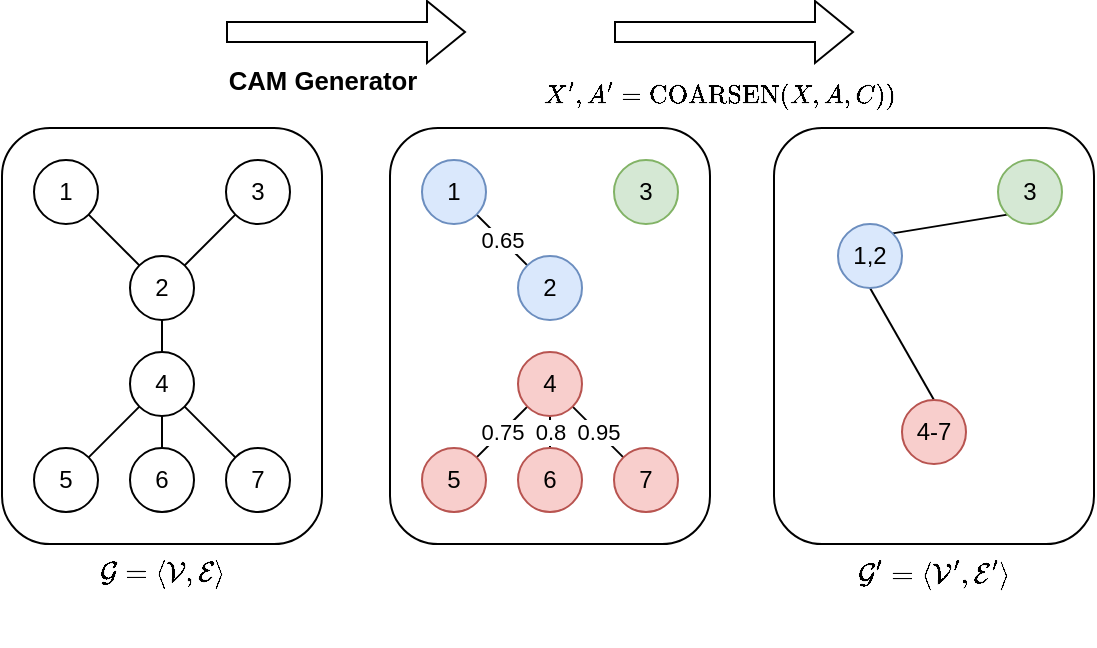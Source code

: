 <mxfile>
    <diagram name="Page-1" id="E90DCbVw8iHSE0YzWJ5c">
        <mxGraphModel dx="1352" dy="576" grid="1" gridSize="8" guides="1" tooltips="1" connect="1" arrows="1" fold="1" page="1" pageScale="1" pageWidth="827" pageHeight="1169" math="1" shadow="0">
            <root>
                <mxCell id="0"/>
                <mxCell id="1" parent="0"/>
                <mxCell id="NFxeUcVusJWuIpaQc8pF-1" value="" style="rounded=1;whiteSpace=wrap;html=1;" parent="1" vertex="1">
                    <mxGeometry x="223" y="112" width="160" height="208" as="geometry"/>
                </mxCell>
                <mxCell id="FWXDVtIiAIGIqecCg6dk-13" value="" style="rounded=0;orthogonalLoop=1;jettySize=auto;html=1;exitX=1;exitY=1;exitDx=0;exitDy=0;entryX=0;entryY=0;entryDx=0;entryDy=0;endArrow=none;endFill=0;" parent="1" source="FWXDVtIiAIGIqecCg6dk-2" target="FWXDVtIiAIGIqecCg6dk-6" edge="1">
                    <mxGeometry relative="1" as="geometry"/>
                </mxCell>
                <mxCell id="FWXDVtIiAIGIqecCg6dk-2" value="1" style="ellipse;whiteSpace=wrap;html=1;fillColor=none;" parent="1" vertex="1">
                    <mxGeometry x="239" y="128" width="32" height="32" as="geometry"/>
                </mxCell>
                <mxCell id="FWXDVtIiAIGIqecCg6dk-10" value="" style="rounded=0;orthogonalLoop=1;jettySize=auto;html=1;exitX=0;exitY=1;exitDx=0;exitDy=0;entryX=1;entryY=0;entryDx=0;entryDy=0;endArrow=none;endFill=0;" parent="1" source="FWXDVtIiAIGIqecCg6dk-3" target="FWXDVtIiAIGIqecCg6dk-7" edge="1">
                    <mxGeometry relative="1" as="geometry"/>
                </mxCell>
                <mxCell id="FWXDVtIiAIGIqecCg6dk-12" value="" style="rounded=0;orthogonalLoop=1;jettySize=auto;html=1;exitX=1;exitY=1;exitDx=0;exitDy=0;entryX=0;entryY=0;entryDx=0;entryDy=0;endArrow=none;endFill=0;" parent="1" source="FWXDVtIiAIGIqecCg6dk-3" target="FWXDVtIiAIGIqecCg6dk-4" edge="1">
                    <mxGeometry relative="1" as="geometry"/>
                </mxCell>
                <mxCell id="FWXDVtIiAIGIqecCg6dk-32" value="" style="edgeStyle=orthogonalEdgeStyle;rounded=0;orthogonalLoop=1;jettySize=auto;html=1;exitX=0.5;exitY=1;exitDx=0;exitDy=0;entryX=0.5;entryY=0;entryDx=0;entryDy=0;endArrow=none;endFill=0;" parent="1" source="FWXDVtIiAIGIqecCg6dk-3" target="FWXDVtIiAIGIqecCg6dk-8" edge="1">
                    <mxGeometry relative="1" as="geometry"/>
                </mxCell>
                <mxCell id="FWXDVtIiAIGIqecCg6dk-3" value="4" style="ellipse;whiteSpace=wrap;html=1;fillColor=none;" parent="1" vertex="1">
                    <mxGeometry x="287" y="224" width="32" height="32" as="geometry"/>
                </mxCell>
                <mxCell id="FWXDVtIiAIGIqecCg6dk-4" value="7" style="ellipse;whiteSpace=wrap;html=1;fillColor=none;" parent="1" vertex="1">
                    <mxGeometry x="335" y="272" width="32" height="32" as="geometry"/>
                </mxCell>
                <mxCell id="FWXDVtIiAIGIqecCg6dk-14" value="" style="rounded=0;orthogonalLoop=1;jettySize=auto;html=1;exitX=0;exitY=1;exitDx=0;exitDy=0;entryX=1;entryY=0;entryDx=0;entryDy=0;endArrow=none;endFill=0;" parent="1" source="FWXDVtIiAIGIqecCg6dk-5" target="FWXDVtIiAIGIqecCg6dk-6" edge="1">
                    <mxGeometry relative="1" as="geometry"/>
                </mxCell>
                <mxCell id="FWXDVtIiAIGIqecCg6dk-5" value="3" style="ellipse;whiteSpace=wrap;html=1;fillColor=none;" parent="1" vertex="1">
                    <mxGeometry x="335" y="128" width="32" height="32" as="geometry"/>
                </mxCell>
                <mxCell id="FWXDVtIiAIGIqecCg6dk-9" value="" style="edgeStyle=orthogonalEdgeStyle;rounded=0;orthogonalLoop=1;jettySize=auto;html=1;exitX=0.5;exitY=1;exitDx=0;exitDy=0;entryX=0.5;entryY=0;entryDx=0;entryDy=0;startArrow=none;startFill=0;endArrow=none;endFill=0;" parent="1" source="FWXDVtIiAIGIqecCg6dk-6" target="FWXDVtIiAIGIqecCg6dk-3" edge="1">
                    <mxGeometry relative="1" as="geometry"/>
                </mxCell>
                <mxCell id="FWXDVtIiAIGIqecCg6dk-6" value="2" style="ellipse;whiteSpace=wrap;html=1;fillColor=none;" parent="1" vertex="1">
                    <mxGeometry x="287" y="176" width="32" height="32" as="geometry"/>
                </mxCell>
                <mxCell id="FWXDVtIiAIGIqecCg6dk-7" value="5" style="ellipse;whiteSpace=wrap;html=1;fillColor=none;" parent="1" vertex="1">
                    <mxGeometry x="239" y="272" width="32" height="32" as="geometry"/>
                </mxCell>
                <mxCell id="FWXDVtIiAIGIqecCg6dk-8" value="6" style="ellipse;whiteSpace=wrap;html=1;fillColor=none;" parent="1" vertex="1">
                    <mxGeometry x="287" y="272" width="32" height="32" as="geometry"/>
                </mxCell>
                <mxCell id="FWXDVtIiAIGIqecCg6dk-15" value="" style="shape=flexArrow;endArrow=classic;html=1;rounded=0;" parent="1" edge="1">
                    <mxGeometry width="50" height="50" relative="1" as="geometry">
                        <mxPoint x="335" y="64" as="sourcePoint"/>
                        <mxPoint x="455" y="64" as="targetPoint"/>
                    </mxGeometry>
                </mxCell>
                <mxCell id="FWXDVtIiAIGIqecCg6dk-16" value="&lt;h3&gt;CAM Generator&lt;/h3&gt;" style="edgeLabel;html=1;align=center;verticalAlign=middle;resizable=0;points=[];labelBackgroundColor=none;" parent="FWXDVtIiAIGIqecCg6dk-15" vertex="1" connectable="0">
                    <mxGeometry x="-0.167" y="-2" relative="1" as="geometry">
                        <mxPoint x="-2" y="22" as="offset"/>
                    </mxGeometry>
                </mxCell>
                <mxCell id="FWXDVtIiAIGIqecCg6dk-79" value="$$\mathcal{G}' = \langle \mathcal{V}', \mathcal{E}' \rangle$$" style="text;html=1;align=center;verticalAlign=middle;whiteSpace=wrap;rounded=0;" parent="1" vertex="1">
                    <mxGeometry x="659" y="320" width="60" height="30" as="geometry"/>
                </mxCell>
                <mxCell id="FWXDVtIiAIGIqecCg6dk-62" value="" style="shape=flexArrow;endArrow=classic;html=1;rounded=0;" parent="1" edge="1">
                    <mxGeometry width="50" height="50" relative="1" as="geometry">
                        <mxPoint x="529" y="64" as="sourcePoint"/>
                        <mxPoint x="649" y="64" as="targetPoint"/>
                    </mxGeometry>
                </mxCell>
                <mxCell id="FWXDVtIiAIGIqecCg6dk-90" value="$$X', A' = \text{COARSEN}(X, A, C))$$" style="edgeLabel;html=1;align=center;verticalAlign=middle;resizable=0;points=[];labelBackgroundColor=none;" parent="FWXDVtIiAIGIqecCg6dk-62" vertex="1" connectable="0">
                    <mxGeometry x="-0.133" y="-4" relative="1" as="geometry">
                        <mxPoint y="27" as="offset"/>
                    </mxGeometry>
                </mxCell>
                <mxCell id="FWXDVtIiAIGIqecCg6dk-91" value="$$\mathcal{G} = \langle \mathcal{V}, \mathcal{E} \rangle$$" style="text;html=1;align=center;verticalAlign=middle;whiteSpace=wrap;rounded=0;" parent="1" vertex="1">
                    <mxGeometry x="273" y="320" width="60" height="30" as="geometry"/>
                </mxCell>
                <mxCell id="NFxeUcVusJWuIpaQc8pF-18" value="" style="rounded=1;whiteSpace=wrap;html=1;" parent="1" vertex="1">
                    <mxGeometry x="417" y="112" width="160" height="208" as="geometry"/>
                </mxCell>
                <mxCell id="NFxeUcVusJWuIpaQc8pF-19" value="0.65" style="rounded=0;orthogonalLoop=1;jettySize=auto;html=1;exitX=1;exitY=1;exitDx=0;exitDy=0;entryX=0;entryY=0;entryDx=0;entryDy=0;endArrow=none;endFill=0;" parent="1" source="NFxeUcVusJWuIpaQc8pF-20" target="NFxeUcVusJWuIpaQc8pF-29" edge="1">
                    <mxGeometry relative="1" as="geometry"/>
                </mxCell>
                <mxCell id="NFxeUcVusJWuIpaQc8pF-20" value="1" style="ellipse;whiteSpace=wrap;html=1;fillColor=#dae8fc;strokeColor=#6c8ebf;" parent="1" vertex="1">
                    <mxGeometry x="433" y="128" width="32" height="32" as="geometry"/>
                </mxCell>
                <mxCell id="NFxeUcVusJWuIpaQc8pF-21" value="0.75" style="rounded=0;orthogonalLoop=1;jettySize=auto;html=1;exitX=0;exitY=1;exitDx=0;exitDy=0;entryX=1;entryY=0;entryDx=0;entryDy=0;endArrow=none;endFill=0;" parent="1" source="NFxeUcVusJWuIpaQc8pF-24" target="NFxeUcVusJWuIpaQc8pF-30" edge="1">
                    <mxGeometry relative="1" as="geometry"/>
                </mxCell>
                <mxCell id="NFxeUcVusJWuIpaQc8pF-22" value="0.95" style="rounded=0;orthogonalLoop=1;jettySize=auto;html=1;exitX=1;exitY=1;exitDx=0;exitDy=0;entryX=0;entryY=0;entryDx=0;entryDy=0;endArrow=none;endFill=0;" parent="1" source="NFxeUcVusJWuIpaQc8pF-24" target="NFxeUcVusJWuIpaQc8pF-25" edge="1">
                    <mxGeometry relative="1" as="geometry"/>
                </mxCell>
                <mxCell id="NFxeUcVusJWuIpaQc8pF-23" value="0.8" style="edgeStyle=orthogonalEdgeStyle;rounded=0;orthogonalLoop=1;jettySize=auto;html=1;exitX=0.5;exitY=1;exitDx=0;exitDy=0;entryX=0.5;entryY=0;entryDx=0;entryDy=0;endArrow=none;endFill=0;" parent="1" source="NFxeUcVusJWuIpaQc8pF-24" target="NFxeUcVusJWuIpaQc8pF-31" edge="1">
                    <mxGeometry relative="1" as="geometry"/>
                </mxCell>
                <mxCell id="NFxeUcVusJWuIpaQc8pF-24" value="4" style="ellipse;whiteSpace=wrap;html=1;fillColor=#f8cecc;strokeColor=#b85450;" parent="1" vertex="1">
                    <mxGeometry x="481" y="224" width="32" height="32" as="geometry"/>
                </mxCell>
                <mxCell id="NFxeUcVusJWuIpaQc8pF-25" value="7" style="ellipse;whiteSpace=wrap;html=1;fillColor=#f8cecc;strokeColor=#b85450;" parent="1" vertex="1">
                    <mxGeometry x="529" y="272" width="32" height="32" as="geometry"/>
                </mxCell>
                <mxCell id="NFxeUcVusJWuIpaQc8pF-27" value="3" style="ellipse;whiteSpace=wrap;html=1;fillColor=#d5e8d4;strokeColor=#82b366;" parent="1" vertex="1">
                    <mxGeometry x="529" y="128" width="32" height="32" as="geometry"/>
                </mxCell>
                <mxCell id="NFxeUcVusJWuIpaQc8pF-29" value="2" style="ellipse;whiteSpace=wrap;html=1;fillColor=#dae8fc;strokeColor=#6c8ebf;" parent="1" vertex="1">
                    <mxGeometry x="481" y="176" width="32" height="32" as="geometry"/>
                </mxCell>
                <mxCell id="NFxeUcVusJWuIpaQc8pF-30" value="5" style="ellipse;whiteSpace=wrap;html=1;fillColor=#f8cecc;strokeColor=#b85450;" parent="1" vertex="1">
                    <mxGeometry x="433" y="272" width="32" height="32" as="geometry"/>
                </mxCell>
                <mxCell id="NFxeUcVusJWuIpaQc8pF-31" value="6" style="ellipse;whiteSpace=wrap;html=1;fillColor=#f8cecc;strokeColor=#b85450;" parent="1" vertex="1">
                    <mxGeometry x="481" y="272" width="32" height="32" as="geometry"/>
                </mxCell>
                <mxCell id="NFxeUcVusJWuIpaQc8pF-32" value="" style="rounded=1;whiteSpace=wrap;html=1;" parent="1" vertex="1">
                    <mxGeometry x="609" y="112" width="160" height="208" as="geometry"/>
                </mxCell>
                <mxCell id="NFxeUcVusJWuIpaQc8pF-49" style="edgeStyle=none;rounded=0;orthogonalLoop=1;jettySize=auto;html=1;exitX=0;exitY=1;exitDx=0;exitDy=0;entryX=1;entryY=0;entryDx=0;entryDy=0;strokeColor=default;align=center;verticalAlign=middle;fontFamily=Helvetica;fontSize=11;fontColor=default;labelBackgroundColor=default;endArrow=none;endFill=0;" parent="1" source="NFxeUcVusJWuIpaQc8pF-40" target="NFxeUcVusJWuIpaQc8pF-44" edge="1">
                    <mxGeometry relative="1" as="geometry"/>
                </mxCell>
                <mxCell id="NFxeUcVusJWuIpaQc8pF-40" value="3" style="ellipse;whiteSpace=wrap;html=1;fillColor=#d5e8d4;strokeColor=#82b366;" parent="1" vertex="1">
                    <mxGeometry x="721" y="128" width="32" height="32" as="geometry"/>
                </mxCell>
                <mxCell id="NFxeUcVusJWuIpaQc8pF-48" style="edgeStyle=none;rounded=0;orthogonalLoop=1;jettySize=auto;html=1;exitX=0.5;exitY=1;exitDx=0;exitDy=0;entryX=0.5;entryY=0;entryDx=0;entryDy=0;strokeColor=default;align=center;verticalAlign=middle;fontFamily=Helvetica;fontSize=11;fontColor=default;labelBackgroundColor=default;endArrow=none;endFill=0;" parent="1" source="NFxeUcVusJWuIpaQc8pF-44" target="NFxeUcVusJWuIpaQc8pF-46" edge="1">
                    <mxGeometry relative="1" as="geometry"/>
                </mxCell>
                <mxCell id="NFxeUcVusJWuIpaQc8pF-44" value="1,2" style="ellipse;whiteSpace=wrap;html=1;fillColor=#dae8fc;strokeColor=#6c8ebf;" parent="1" vertex="1">
                    <mxGeometry x="641" y="160" width="32" height="32" as="geometry"/>
                </mxCell>
                <mxCell id="NFxeUcVusJWuIpaQc8pF-46" value="4-7" style="ellipse;whiteSpace=wrap;html=1;fillColor=#f8cecc;strokeColor=#b85450;" parent="1" vertex="1">
                    <mxGeometry x="673" y="248" width="32" height="32" as="geometry"/>
                </mxCell>
            </root>
        </mxGraphModel>
    </diagram>
</mxfile>